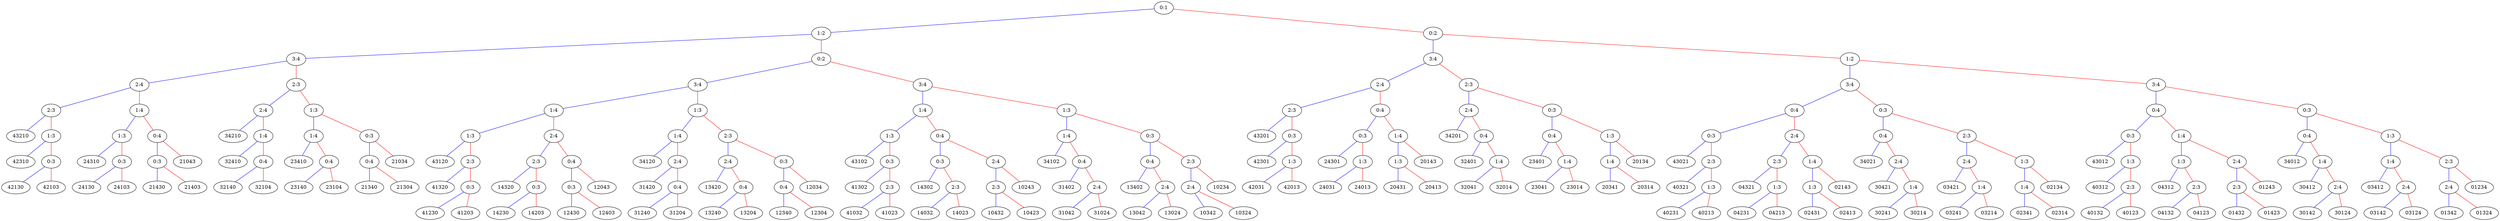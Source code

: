 graph x{
0[label = "0:1"]
8[label = "1:2"]
0 -- 8[color = blue]
1[label = "0:2"]
0 -- 1[color = red]
33[label = "3:4"]
8 -- 33[color = blue]
9[label = "0:2"]
8 -- 9[color = red]
16[label = "3:4"]
1 -- 16[color = blue]
2[label = "1:2"]
1 -- 2[color = red]
34[label = "2:4"]
33 -- 34[color = blue]
89[label = "2:3"]
33 -- 89[color = red]
45[label = "3:4"]
9 -- 45[color = blue]
10[label = "3:4"]
9 -- 10[color = red]
17[label = "2:4"]
16 -- 17[color = blue]
53[label = "2:3"]
16 -- 53[color = red]
3[label = "3:4"]
2 -- 3[color = blue]
26[label = "3:4"]
2 -- 26[color = red]
35[label = "2:3"]
34 -- 35[color = blue]
62[label = "1:4"]
34 -- 62[color = red]
90[label = "2:4"]
89 -- 90[color = blue]
96[label = "1:3"]
89 -- 96[color = red]
46[label = "1:4"]
45 -- 46[color = blue]
82[label = "1:3"]
45 -- 82[color = red]
11[label = "1:4"]
10 -- 11[color = blue]
40[label = "1:3"]
10 -- 40[color = red]
18[label = "2:3"]
17 -- 18[color = blue]
58[label = "0:4"]
17 -- 58[color = red]
54[label = "2:4"]
53 -- 54[color = blue]
66[label = "0:3"]
53 -- 66[color = red]
4[label = "0:4"]
3 -- 4[color = blue]
23[label = "0:3"]
3 -- 23[color = red]
27[label = "0:4"]
26 -- 27[color = blue]
75[label = "0:3"]
26 -- 75[color = red]
88[label = "43210"]
35 -- 88[color = blue]
36[label = "1:3"]
35 -- 36[color = red]
99[label = "1:3"]
62 -- 99[color = blue]
63[label = "0:4"]
62 -- 63[color = red]
91[label = "34210"]
90 -- 91[color = blue]
92[label = "1:4"]
90 -- 92[color = red]
97[label = "1:4"]
96 -- 97[color = blue]
104[label = "0:3"]
96 -- 104[color = red]
47[label = "1:3"]
46 -- 47[color = blue]
122[label = "2:4"]
46 -- 122[color = red]
83[label = "1:4"]
82 -- 83[color = blue]
134[label = "2:3"]
82 -- 134[color = red]
12[label = "1:3"]
11 -- 12[color = blue]
128[label = "0:4"]
11 -- 128[color = red]
41[label = "1:4"]
40 -- 41[color = blue]
118[label = "0:3"]
40 -- 118[color = red]
52[label = "43201"]
18 -- 52[color = blue]
19[label = "0:3"]
18 -- 19[color = red]
69[label = "0:3"]
58 -- 69[color = blue]
59[label = "1:4"]
58 -- 59[color = red]
55[label = "34201"]
54 -- 55[color = blue]
56[label = "0:4"]
54 -- 56[color = red]
67[label = "0:4"]
66 -- 67[color = blue]
151[label = "1:3"]
66 -- 151[color = red]
5[label = "0:3"]
4 -- 5[color = blue]
215[label = "2:4"]
4 -- 215[color = red]
24[label = "0:4"]
23 -- 24[color = blue]
199[label = "2:3"]
23 -- 199[color = red]
28[label = "0:3"]
27 -- 28[color = blue]
205[label = "1:4"]
27 -- 205[color = red]
76[label = "0:4"]
75 -- 76[color = blue]
195[label = "1:3"]
75 -- 195[color = red]
87[label = "42310"]
36 -- 87[color = blue]
37[label = "0:3"]
36 -- 37[color = red]
100[label = "24310"]
99 -- 100[color = blue]
109[label = "0:3"]
99 -- 109[color = red]
64[label = "0:3"]
63 -- 64[color = blue]
182[label = "21043"]
63 -- 182[color = red]
93[label = "32410"]
92 -- 93[color = blue]
101[label = "0:4"]
92 -- 101[color = red]
98[label = "23410"]
97 -- 98[color = blue]
107[label = "0:4"]
97 -- 107[color = red]
105[label = "0:4"]
104 -- 105[color = blue]
175[label = "21034"]
104 -- 175[color = red]
81[label = "43120"]
47 -- 81[color = blue]
48[label = "2:3"]
47 -- 48[color = red]
141[label = "2:3"]
122 -- 141[color = blue]
123[label = "0:4"]
122 -- 123[color = red]
84[label = "34120"]
83 -- 84[color = blue]
114[label = "2:4"]
83 -- 114[color = red]
138[label = "2:4"]
134 -- 138[color = blue]
135[label = "0:3"]
134 -- 135[color = red]
39[label = "43102"]
12 -- 39[color = blue]
13[label = "0:3"]
12 -- 13[color = red]
129[label = "0:3"]
128 -- 129[color = blue]
132[label = "2:4"]
128 -- 132[color = red]
42[label = "34102"]
41 -- 42[color = blue]
111[label = "0:4"]
41 -- 111[color = red]
125[label = "0:4"]
118 -- 125[color = blue]
119[label = "2:3"]
118 -- 119[color = red]
51[label = "42301"]
19 -- 51[color = blue]
20[label = "1:3"]
19 -- 20[color = red]
70[label = "24301"]
69 -- 70[color = blue]
178[label = "1:3"]
69 -- 178[color = red]
60[label = "1:3"]
59 -- 60[color = blue]
103[label = "20143"]
59 -- 103[color = red]
57[label = "32401"]
56 -- 57[color = blue]
171[label = "1:4"]
56 -- 171[color = red]
68[label = "23401"]
67 -- 68[color = blue]
176[label = "1:4"]
67 -- 176[color = red]
173[label = "1:4"]
151 -- 173[color = blue]
152[label = "20134"]
151 -- 152[color = red]
22[label = "43021"]
5 -- 22[color = blue]
6[label = "2:3"]
5 -- 6[color = red]
216[label = "2:3"]
215 -- 216[color = blue]
219[label = "1:4"]
215 -- 219[color = red]
25[label = "34021"]
24 -- 25[color = blue]
188[label = "2:4"]
24 -- 188[color = red]
212[label = "2:4"]
199 -- 212[color = blue]
200[label = "1:3"]
199 -- 200[color = red]
74[label = "43012"]
28 -- 74[color = blue]
29[label = "1:3"]
28 -- 29[color = red]
206[label = "1:3"]
205 -- 206[color = blue]
222[label = "2:4"]
205 -- 222[color = red]
77[label = "34012"]
76 -- 77[color = blue]
185[label = "1:4"]
76 -- 185[color = red]
202[label = "1:4"]
195 -- 202[color = blue]
196[label = "2:3"]
195 -- 196[color = red]
80[label = "42130"]
37 -- 80[color = blue]
38[label = "42103"]
37 -- 38[color = red]
110[label = "24130"]
109 -- 110[color = blue]
155[label = "24103"]
109 -- 155[color = red]
95[label = "21430"]
64 -- 95[color = blue]
65[label = "21403"]
64 -- 65[color = red]
102[label = "32140"]
101 -- 102[color = blue]
150[label = "32104"]
101 -- 150[color = red]
108[label = "23140"]
107 -- 108[color = blue]
154[label = "23104"]
107 -- 154[color = red]
106[label = "21340"]
105 -- 106[color = blue]
153[label = "21304"]
105 -- 153[color = red]
79[label = "41320"]
48 -- 79[color = blue]
49[label = "0:3"]
48 -- 49[color = red]
149[label = "14320"]
141 -- 149[color = blue]
142[label = "0:3"]
141 -- 142[color = red]
144[label = "0:3"]
123 -- 144[color = blue]
124[label = "12043"]
123 -- 124[color = red]
117[label = "31420"]
114 -- 117[color = blue]
115[label = "0:4"]
114 -- 115[color = red]
148[label = "13420"]
138 -- 148[color = blue]
139[label = "0:4"]
138 -- 139[color = red]
136[label = "0:4"]
135 -- 136[color = blue]
160[label = "12034"]
135 -- 160[color = red]
32[label = "41302"]
13 -- 32[color = blue]
14[label = "2:3"]
13 -- 14[color = red]
170[label = "14302"]
129 -- 170[color = blue]
130[label = "2:3"]
129 -- 130[color = red]
146[label = "2:3"]
132 -- 146[color = blue]
133[label = "10243"]
132 -- 133[color = red]
158[label = "31402"]
111 -- 158[color = blue]
112[label = "2:4"]
111 -- 112[color = red]
169[label = "13402"]
125 -- 169[color = blue]
126[label = "2:4"]
125 -- 126[color = red]
120[label = "2:4"]
119 -- 120[color = blue]
163[label = "10234"]
119 -- 163[color = red]
21[label = "42031"]
20 -- 21[color = blue]
73[label = "42013"]
20 -- 73[color = red]
184[label = "24031"]
178 -- 184[color = blue]
179[label = "24013"]
178 -- 179[color = red]
61[label = "20431"]
60 -- 61[color = blue]
94[label = "20413"]
60 -- 94[color = red]
180[label = "32041"]
171 -- 180[color = blue]
172[label = "32014"]
171 -- 172[color = red]
183[label = "23041"]
176 -- 183[color = blue]
177[label = "23014"]
176 -- 177[color = red]
181[label = "20341"]
173 -- 181[color = blue]
174[label = "20314"]
173 -- 174[color = red]
7[label = "40321"]
6 -- 7[color = blue]
43[label = "1:3"]
6 -- 43[color = red]
238[label = "04321"]
216 -- 238[color = blue]
217[label = "1:3"]
216 -- 217[color = red]
220[label = "1:3"]
219 -- 220[color = blue]
227[label = "02143"]
219 -- 227[color = red]
194[label = "30421"]
188 -- 194[color = blue]
189[label = "1:4"]
188 -- 189[color = red]
237[label = "03421"]
212 -- 237[color = blue]
213[label = "1:4"]
212 -- 213[color = red]
210[label = "1:4"]
200 -- 210[color = blue]
201[label = "02134"]
200 -- 201[color = red]
71[label = "40312"]
29 -- 71[color = blue]
30[label = "2:3"]
29 -- 30[color = red]
226[label = "04312"]
206 -- 226[color = blue]
207[label = "2:3"]
206 -- 207[color = red]
223[label = "2:3"]
222 -- 223[color = blue]
231[label = "01243"]
222 -- 231[color = red]
191[label = "30412"]
185 -- 191[color = blue]
186[label = "2:4"]
185 -- 186[color = red]
225[label = "03412"]
202 -- 225[color = blue]
203[label = "2:4"]
202 -- 203[color = red]
197[label = "2:4"]
196 -- 197[color = blue]
209[label = "01234"]
196 -- 209[color = red]
86[label = "41230"]
49 -- 86[color = blue]
50[label = "41203"]
49 -- 50[color = red]
143[label = "14230"]
142 -- 143[color = blue]
166[label = "14203"]
142 -- 166[color = red]
145[label = "12430"]
144 -- 145[color = blue]
167[label = "12403"]
144 -- 167[color = red]
116[label = "31240"]
115 -- 116[color = blue]
157[label = "31204"]
115 -- 157[color = red]
140[label = "13240"]
139 -- 140[color = blue]
165[label = "13204"]
139 -- 165[color = red]
137[label = "12340"]
136 -- 137[color = blue]
164[label = "12304"]
136 -- 164[color = red]
72[label = "41032"]
14 -- 72[color = blue]
15[label = "41023"]
14 -- 15[color = red]
131[label = "14032"]
130 -- 131[color = blue]
162[label = "14023"]
130 -- 162[color = red]
168[label = "10432"]
146 -- 168[color = blue]
147[label = "10423"]
146 -- 147[color = red]
113[label = "31042"]
112 -- 113[color = blue]
156[label = "31024"]
112 -- 156[color = red]
127[label = "13042"]
126 -- 127[color = blue]
161[label = "13024"]
126 -- 161[color = red]
121[label = "10342"]
120 -- 121[color = blue]
159[label = "10324"]
120 -- 159[color = red]
44[label = "40231"]
43 -- 44[color = blue]
85[label = "40213"]
43 -- 85[color = red]
235[label = "04231"]
217 -- 235[color = blue]
218[label = "04213"]
217 -- 218[color = red]
236[label = "02431"]
220 -- 236[color = blue]
221[label = "02413"]
220 -- 221[color = red]
193[label = "30241"]
189 -- 193[color = blue]
190[label = "30214"]
189 -- 190[color = red]
234[label = "03241"]
213 -- 234[color = blue]
214[label = "03214"]
213 -- 214[color = red]
233[label = "02341"]
210 -- 233[color = blue]
211[label = "02314"]
210 -- 211[color = red]
31[label = "40132"]
30 -- 31[color = blue]
78[label = "40123"]
30 -- 78[color = red]
230[label = "04132"]
207 -- 230[color = blue]
208[label = "04123"]
207 -- 208[color = red]
224[label = "01432"]
223 -- 224[color = blue]
232[label = "01423"]
223 -- 232[color = red]
192[label = "30142"]
186 -- 192[color = blue]
187[label = "30124"]
186 -- 187[color = red]
229[label = "03142"]
203 -- 229[color = blue]
204[label = "03124"]
203 -- 204[color = red]
228[label = "01342"]
197 -- 228[color = blue]
198[label = "01324"]
197 -- 198[color = red]
}
